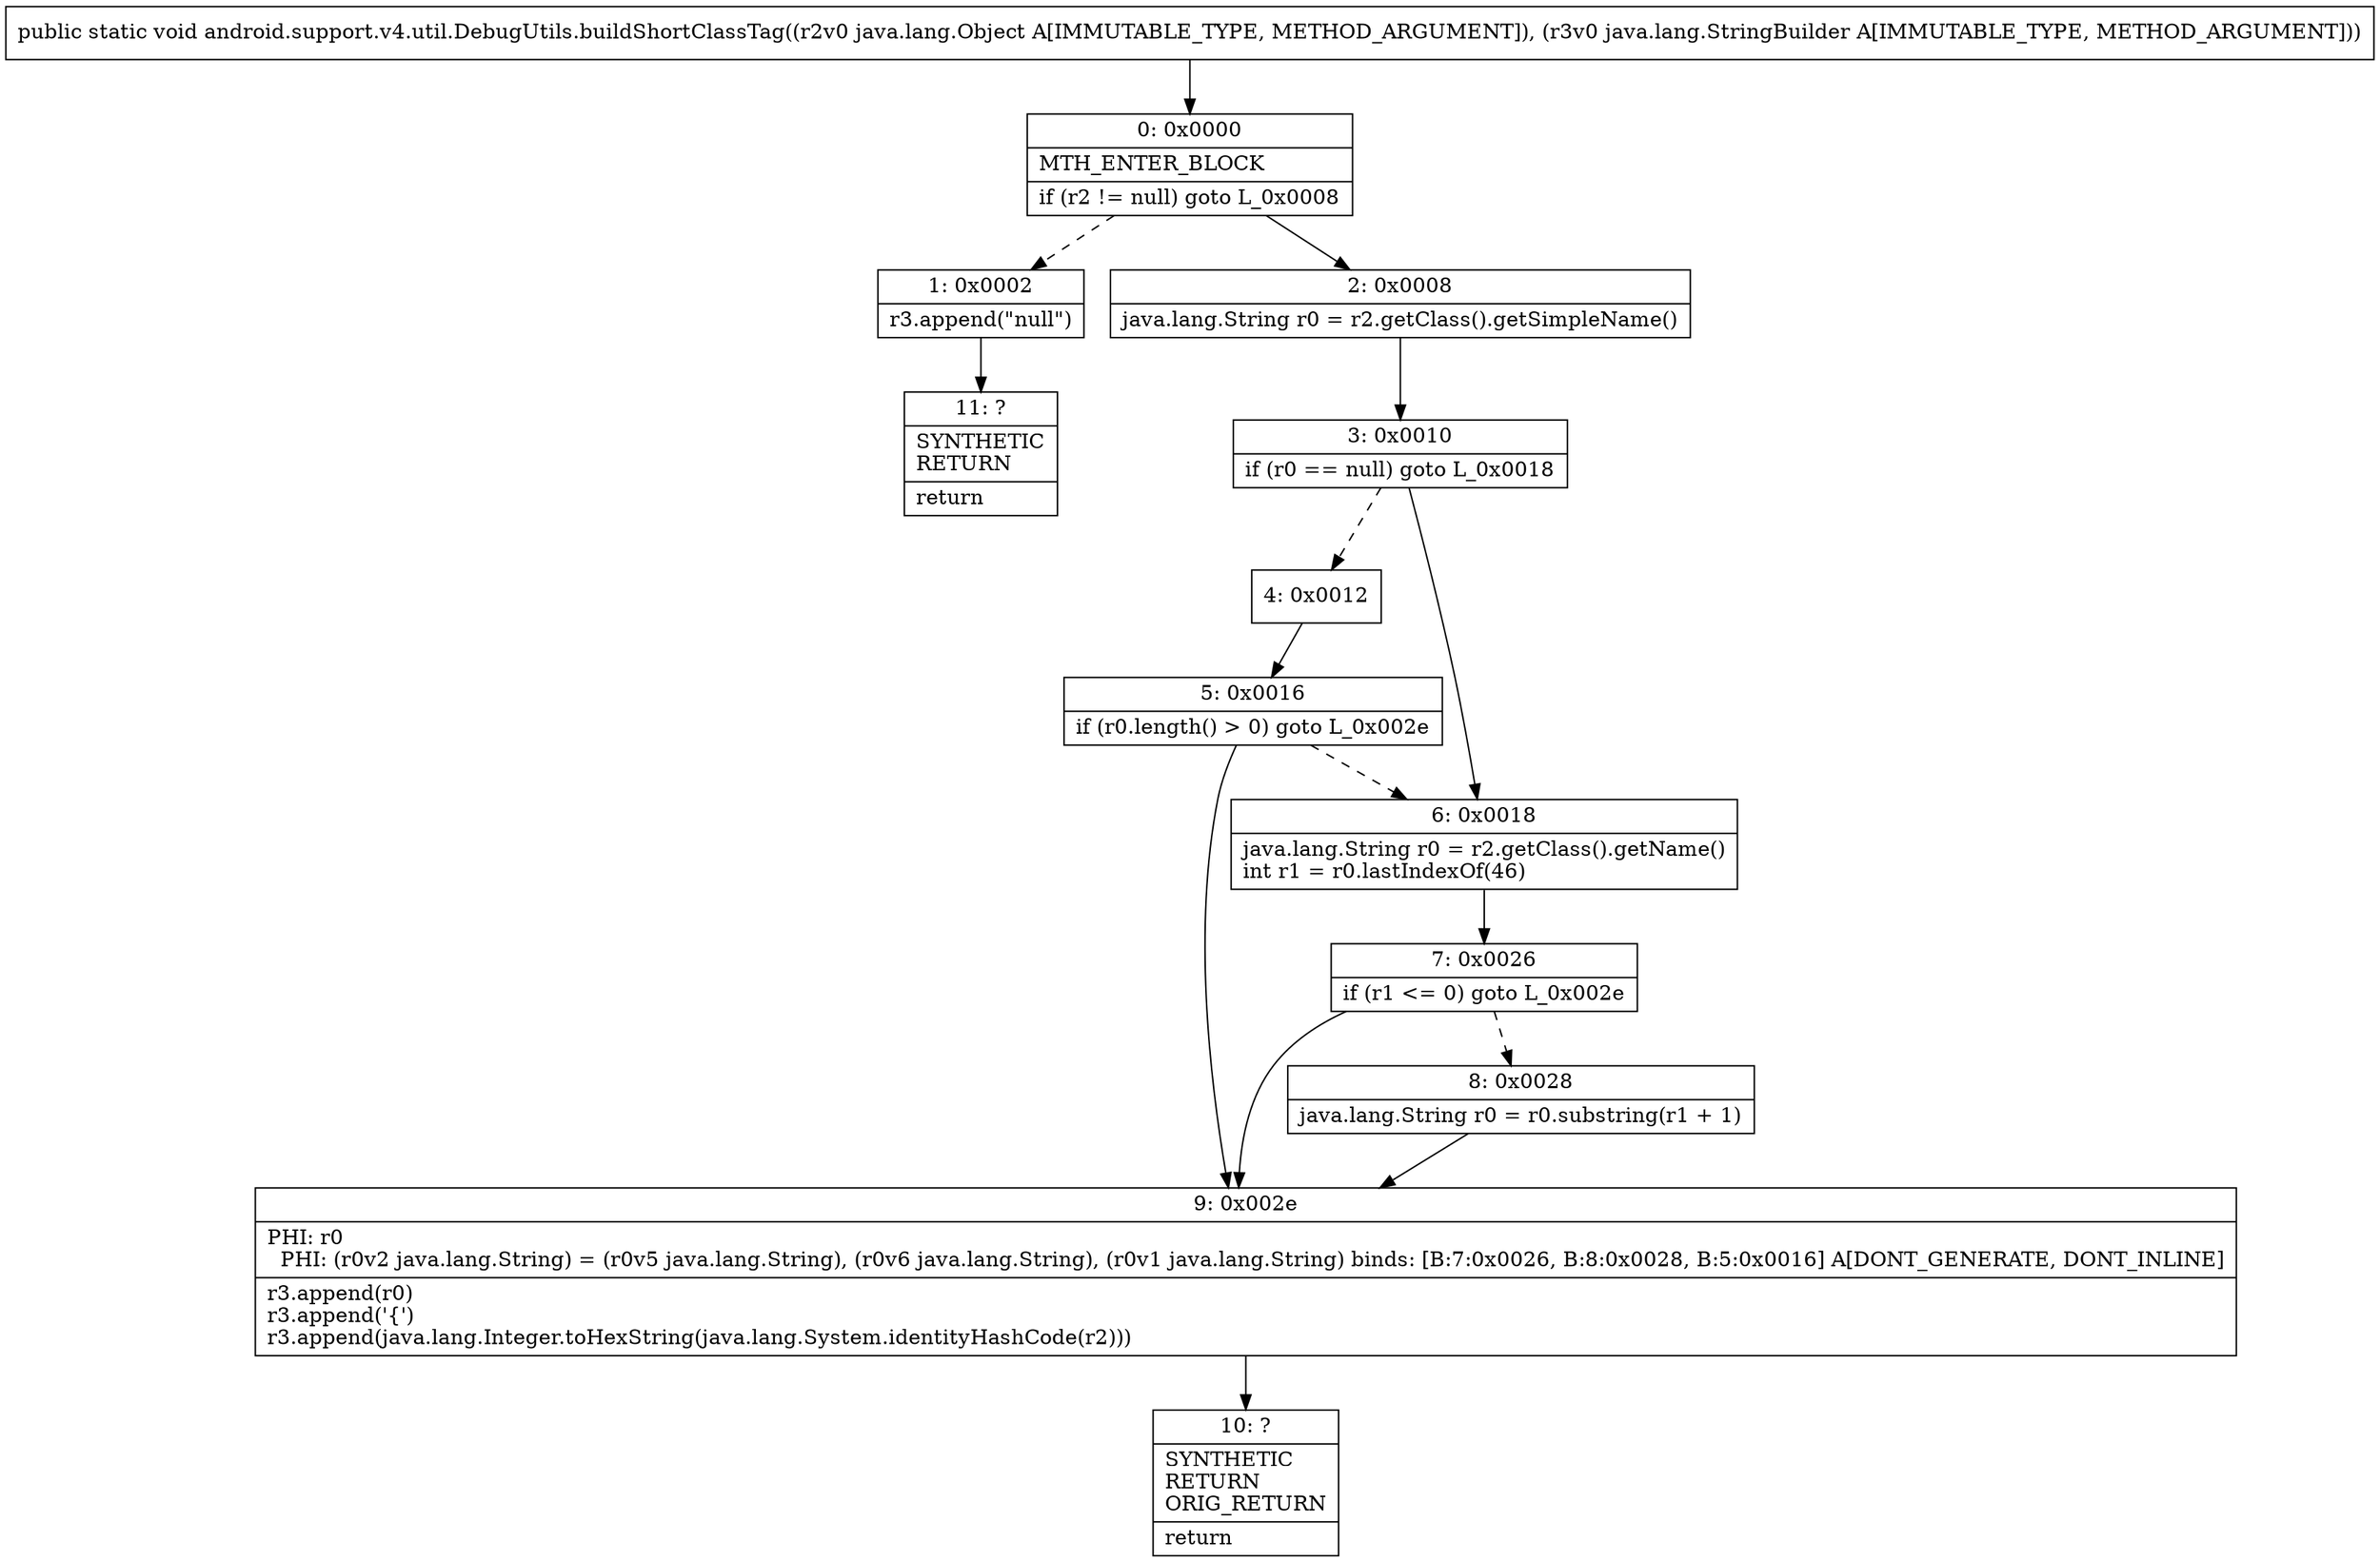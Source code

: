 digraph "CFG forandroid.support.v4.util.DebugUtils.buildShortClassTag(Ljava\/lang\/Object;Ljava\/lang\/StringBuilder;)V" {
Node_0 [shape=record,label="{0\:\ 0x0000|MTH_ENTER_BLOCK\l|if (r2 != null) goto L_0x0008\l}"];
Node_1 [shape=record,label="{1\:\ 0x0002|r3.append(\"null\")\l}"];
Node_2 [shape=record,label="{2\:\ 0x0008|java.lang.String r0 = r2.getClass().getSimpleName()\l}"];
Node_3 [shape=record,label="{3\:\ 0x0010|if (r0 == null) goto L_0x0018\l}"];
Node_4 [shape=record,label="{4\:\ 0x0012}"];
Node_5 [shape=record,label="{5\:\ 0x0016|if (r0.length() \> 0) goto L_0x002e\l}"];
Node_6 [shape=record,label="{6\:\ 0x0018|java.lang.String r0 = r2.getClass().getName()\lint r1 = r0.lastIndexOf(46)\l}"];
Node_7 [shape=record,label="{7\:\ 0x0026|if (r1 \<= 0) goto L_0x002e\l}"];
Node_8 [shape=record,label="{8\:\ 0x0028|java.lang.String r0 = r0.substring(r1 + 1)\l}"];
Node_9 [shape=record,label="{9\:\ 0x002e|PHI: r0 \l  PHI: (r0v2 java.lang.String) = (r0v5 java.lang.String), (r0v6 java.lang.String), (r0v1 java.lang.String) binds: [B:7:0x0026, B:8:0x0028, B:5:0x0016] A[DONT_GENERATE, DONT_INLINE]\l|r3.append(r0)\lr3.append('\{')\lr3.append(java.lang.Integer.toHexString(java.lang.System.identityHashCode(r2)))\l}"];
Node_10 [shape=record,label="{10\:\ ?|SYNTHETIC\lRETURN\lORIG_RETURN\l|return\l}"];
Node_11 [shape=record,label="{11\:\ ?|SYNTHETIC\lRETURN\l|return\l}"];
MethodNode[shape=record,label="{public static void android.support.v4.util.DebugUtils.buildShortClassTag((r2v0 java.lang.Object A[IMMUTABLE_TYPE, METHOD_ARGUMENT]), (r3v0 java.lang.StringBuilder A[IMMUTABLE_TYPE, METHOD_ARGUMENT])) }"];
MethodNode -> Node_0;
Node_0 -> Node_1[style=dashed];
Node_0 -> Node_2;
Node_1 -> Node_11;
Node_2 -> Node_3;
Node_3 -> Node_4[style=dashed];
Node_3 -> Node_6;
Node_4 -> Node_5;
Node_5 -> Node_6[style=dashed];
Node_5 -> Node_9;
Node_6 -> Node_7;
Node_7 -> Node_8[style=dashed];
Node_7 -> Node_9;
Node_8 -> Node_9;
Node_9 -> Node_10;
}


